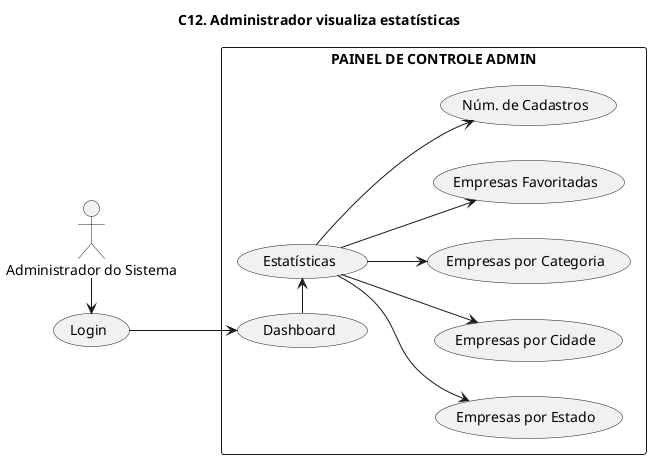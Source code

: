 @startuml
left to right direction
title "C12. Administrador visualiza estatísticas"
Admin as "Administrador do Sistema"

rectangle "PAINEL DE CONTROLE ADMIN" {
    (Dashboard) as handle
    (Estatísticas) as stats
    (Empresas por Estado) as state
    (Empresas por Cidade) as city
    (Empresas por Categoria) as category
    (Empresas Favoritadas) as favorites
    (Núm. de Cadastros) as registers
}

(Login) as login

Admin -r--> login
login --> handle
handle -r--> stats
stats --> state
stats --> city
stats --> category
stats --> favorites
stats --> registers

@enduml